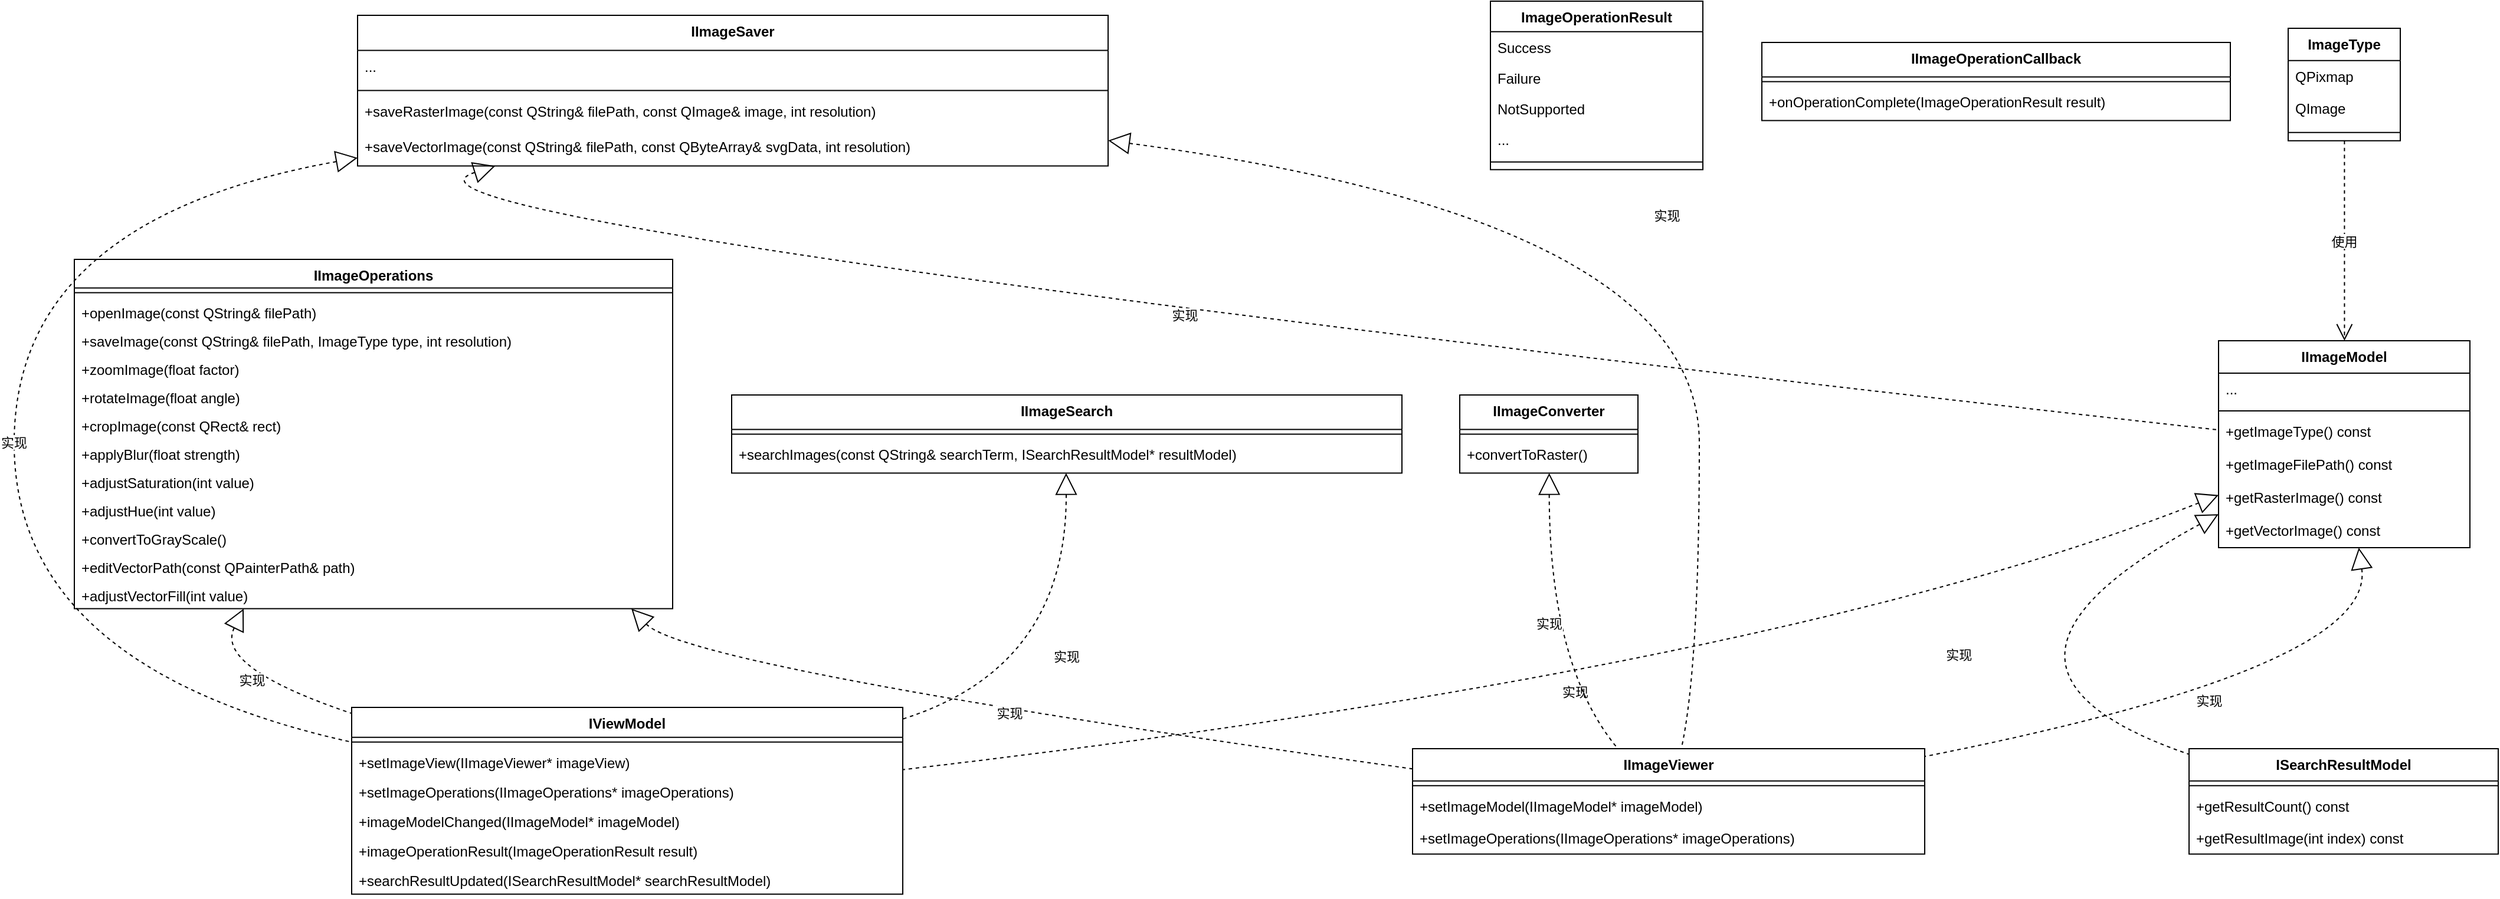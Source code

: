 <mxfile version="21.6.6" type="github">
  <diagram name="第 1 页" id="8G4OzASdrZZu8vnJjRQt">
    <mxGraphModel dx="2298" dy="1273" grid="1" gridSize="10" guides="1" tooltips="1" connect="1" arrows="1" fold="1" page="1" pageScale="1" pageWidth="827" pageHeight="1169" math="0" shadow="0">
      <root>
        <mxCell id="0" />
        <mxCell id="1" parent="0" />
        <mxCell id="LYDf1Ntx3WyGje25WLFu-102" value="ImageType" style="swimlane;fontStyle=1;align=center;verticalAlign=top;childLayout=stackLayout;horizontal=1;startSize=27.429;horizontalStack=0;resizeParent=1;resizeParentMax=0;resizeLast=0;collapsible=0;marginBottom=0;" vertex="1" parent="1">
          <mxGeometry x="1947" y="43" width="95" height="95.429" as="geometry" />
        </mxCell>
        <mxCell id="LYDf1Ntx3WyGje25WLFu-103" value="QPixmap" style="text;strokeColor=none;fillColor=none;align=left;verticalAlign=top;spacingLeft=4;spacingRight=4;overflow=hidden;rotatable=0;points=[[0,0.5],[1,0.5]];portConstraint=eastwest;" vertex="1" parent="LYDf1Ntx3WyGje25WLFu-102">
          <mxGeometry y="27.429" width="95" height="27" as="geometry" />
        </mxCell>
        <mxCell id="LYDf1Ntx3WyGje25WLFu-104" value="QImage" style="text;strokeColor=none;fillColor=none;align=left;verticalAlign=top;spacingLeft=4;spacingRight=4;overflow=hidden;rotatable=0;points=[[0,0.5],[1,0.5]];portConstraint=eastwest;" vertex="1" parent="LYDf1Ntx3WyGje25WLFu-102">
          <mxGeometry y="54.429" width="95" height="27" as="geometry" />
        </mxCell>
        <mxCell id="LYDf1Ntx3WyGje25WLFu-105" style="line;strokeWidth=1;fillColor=none;align=left;verticalAlign=middle;spacingTop=-1;spacingLeft=3;spacingRight=3;rotatable=0;labelPosition=right;points=[];portConstraint=eastwest;strokeColor=inherit;" vertex="1" parent="LYDf1Ntx3WyGje25WLFu-102">
          <mxGeometry y="81.429" width="95" height="14" as="geometry" />
        </mxCell>
        <mxCell id="LYDf1Ntx3WyGje25WLFu-106" value="IImageModel" style="swimlane;fontStyle=1;align=center;verticalAlign=top;childLayout=stackLayout;horizontal=1;startSize=27.5;horizontalStack=0;resizeParent=1;resizeParentMax=0;resizeLast=0;collapsible=0;marginBottom=0;" vertex="1" parent="1">
          <mxGeometry x="1888" y="308" width="213" height="175.5" as="geometry" />
        </mxCell>
        <mxCell id="LYDf1Ntx3WyGje25WLFu-107" value="..." style="text;strokeColor=none;fillColor=none;align=left;verticalAlign=top;spacingLeft=4;spacingRight=4;overflow=hidden;rotatable=0;points=[[0,0.5],[1,0.5]];portConstraint=eastwest;" vertex="1" parent="LYDf1Ntx3WyGje25WLFu-106">
          <mxGeometry y="27.5" width="213" height="28" as="geometry" />
        </mxCell>
        <mxCell id="LYDf1Ntx3WyGje25WLFu-108" style="line;strokeWidth=1;fillColor=none;align=left;verticalAlign=middle;spacingTop=-1;spacingLeft=3;spacingRight=3;rotatable=0;labelPosition=right;points=[];portConstraint=eastwest;strokeColor=inherit;" vertex="1" parent="LYDf1Ntx3WyGje25WLFu-106">
          <mxGeometry y="55.5" width="213" height="8" as="geometry" />
        </mxCell>
        <mxCell id="LYDf1Ntx3WyGje25WLFu-109" value="+getImageType() const" style="text;strokeColor=none;fillColor=none;align=left;verticalAlign=top;spacingLeft=4;spacingRight=4;overflow=hidden;rotatable=0;points=[[0,0.5],[1,0.5]];portConstraint=eastwest;" vertex="1" parent="LYDf1Ntx3WyGje25WLFu-106">
          <mxGeometry y="63.5" width="213" height="28" as="geometry" />
        </mxCell>
        <mxCell id="LYDf1Ntx3WyGje25WLFu-110" value="+getImageFilePath() const" style="text;strokeColor=none;fillColor=none;align=left;verticalAlign=top;spacingLeft=4;spacingRight=4;overflow=hidden;rotatable=0;points=[[0,0.5],[1,0.5]];portConstraint=eastwest;" vertex="1" parent="LYDf1Ntx3WyGje25WLFu-106">
          <mxGeometry y="91.5" width="213" height="28" as="geometry" />
        </mxCell>
        <mxCell id="LYDf1Ntx3WyGje25WLFu-111" value="+getRasterImage() const" style="text;strokeColor=none;fillColor=none;align=left;verticalAlign=top;spacingLeft=4;spacingRight=4;overflow=hidden;rotatable=0;points=[[0,0.5],[1,0.5]];portConstraint=eastwest;" vertex="1" parent="LYDf1Ntx3WyGje25WLFu-106">
          <mxGeometry y="119.5" width="213" height="28" as="geometry" />
        </mxCell>
        <mxCell id="LYDf1Ntx3WyGje25WLFu-112" value="+getVectorImage() const" style="text;strokeColor=none;fillColor=none;align=left;verticalAlign=top;spacingLeft=4;spacingRight=4;overflow=hidden;rotatable=0;points=[[0,0.5],[1,0.5]];portConstraint=eastwest;" vertex="1" parent="LYDf1Ntx3WyGje25WLFu-106">
          <mxGeometry y="147.5" width="213" height="28" as="geometry" />
        </mxCell>
        <mxCell id="LYDf1Ntx3WyGje25WLFu-113" value="ISearchResultModel" style="swimlane;fontStyle=1;align=center;verticalAlign=top;childLayout=stackLayout;horizontal=1;startSize=27.429;horizontalStack=0;resizeParent=1;resizeParentMax=0;resizeLast=0;collapsible=0;marginBottom=0;" vertex="1" parent="1">
          <mxGeometry x="1863" y="654" width="262" height="89.429" as="geometry" />
        </mxCell>
        <mxCell id="LYDf1Ntx3WyGje25WLFu-114" style="line;strokeWidth=1;fillColor=none;align=left;verticalAlign=middle;spacingTop=-1;spacingLeft=3;spacingRight=3;rotatable=0;labelPosition=right;points=[];portConstraint=eastwest;strokeColor=inherit;" vertex="1" parent="LYDf1Ntx3WyGje25WLFu-113">
          <mxGeometry y="27.429" width="262" height="8" as="geometry" />
        </mxCell>
        <mxCell id="LYDf1Ntx3WyGje25WLFu-115" value="+getResultCount() const" style="text;strokeColor=none;fillColor=none;align=left;verticalAlign=top;spacingLeft=4;spacingRight=4;overflow=hidden;rotatable=0;points=[[0,0.5],[1,0.5]];portConstraint=eastwest;" vertex="1" parent="LYDf1Ntx3WyGje25WLFu-113">
          <mxGeometry y="35.429" width="262" height="27" as="geometry" />
        </mxCell>
        <mxCell id="LYDf1Ntx3WyGje25WLFu-116" value="+getResultImage(int index) const" style="text;strokeColor=none;fillColor=none;align=left;verticalAlign=top;spacingLeft=4;spacingRight=4;overflow=hidden;rotatable=0;points=[[0,0.5],[1,0.5]];portConstraint=eastwest;" vertex="1" parent="LYDf1Ntx3WyGje25WLFu-113">
          <mxGeometry y="62.429" width="262" height="27" as="geometry" />
        </mxCell>
        <mxCell id="LYDf1Ntx3WyGje25WLFu-117" value="ImageOperationResult" style="swimlane;fontStyle=1;align=center;verticalAlign=top;childLayout=stackLayout;horizontal=1;startSize=25.818;horizontalStack=0;resizeParent=1;resizeParentMax=0;resizeLast=0;collapsible=0;marginBottom=0;" vertex="1" parent="1">
          <mxGeometry x="1271" y="20" width="180" height="142.818" as="geometry" />
        </mxCell>
        <mxCell id="LYDf1Ntx3WyGje25WLFu-118" value="Success" style="text;strokeColor=none;fillColor=none;align=left;verticalAlign=top;spacingLeft=4;spacingRight=4;overflow=hidden;rotatable=0;points=[[0,0.5],[1,0.5]];portConstraint=eastwest;" vertex="1" parent="LYDf1Ntx3WyGje25WLFu-117">
          <mxGeometry y="25.818" width="180" height="26" as="geometry" />
        </mxCell>
        <mxCell id="LYDf1Ntx3WyGje25WLFu-119" value="Failure" style="text;strokeColor=none;fillColor=none;align=left;verticalAlign=top;spacingLeft=4;spacingRight=4;overflow=hidden;rotatable=0;points=[[0,0.5],[1,0.5]];portConstraint=eastwest;" vertex="1" parent="LYDf1Ntx3WyGje25WLFu-117">
          <mxGeometry y="51.818" width="180" height="26" as="geometry" />
        </mxCell>
        <mxCell id="LYDf1Ntx3WyGje25WLFu-120" value="NotSupported" style="text;strokeColor=none;fillColor=none;align=left;verticalAlign=top;spacingLeft=4;spacingRight=4;overflow=hidden;rotatable=0;points=[[0,0.5],[1,0.5]];portConstraint=eastwest;" vertex="1" parent="LYDf1Ntx3WyGje25WLFu-117">
          <mxGeometry y="77.818" width="180" height="26" as="geometry" />
        </mxCell>
        <mxCell id="LYDf1Ntx3WyGje25WLFu-121" value="..." style="text;strokeColor=none;fillColor=none;align=left;verticalAlign=top;spacingLeft=4;spacingRight=4;overflow=hidden;rotatable=0;points=[[0,0.5],[1,0.5]];portConstraint=eastwest;" vertex="1" parent="LYDf1Ntx3WyGje25WLFu-117">
          <mxGeometry y="103.818" width="180" height="26" as="geometry" />
        </mxCell>
        <mxCell id="LYDf1Ntx3WyGje25WLFu-122" style="line;strokeWidth=1;fillColor=none;align=left;verticalAlign=middle;spacingTop=-1;spacingLeft=3;spacingRight=3;rotatable=0;labelPosition=right;points=[];portConstraint=eastwest;strokeColor=inherit;" vertex="1" parent="LYDf1Ntx3WyGje25WLFu-117">
          <mxGeometry y="129.818" width="180" height="13" as="geometry" />
        </mxCell>
        <mxCell id="LYDf1Ntx3WyGje25WLFu-123" value="IImageOperationCallback" style="swimlane;fontStyle=1;align=center;verticalAlign=top;childLayout=stackLayout;horizontal=1;startSize=29.2;horizontalStack=0;resizeParent=1;resizeParentMax=0;resizeLast=0;collapsible=0;marginBottom=0;" vertex="1" parent="1">
          <mxGeometry x="1501" y="55" width="397" height="66.2" as="geometry" />
        </mxCell>
        <mxCell id="LYDf1Ntx3WyGje25WLFu-124" style="line;strokeWidth=1;fillColor=none;align=left;verticalAlign=middle;spacingTop=-1;spacingLeft=3;spacingRight=3;rotatable=0;labelPosition=right;points=[];portConstraint=eastwest;strokeColor=inherit;" vertex="1" parent="LYDf1Ntx3WyGje25WLFu-123">
          <mxGeometry y="29.2" width="397" height="8" as="geometry" />
        </mxCell>
        <mxCell id="LYDf1Ntx3WyGje25WLFu-125" value="+onOperationComplete(ImageOperationResult result)" style="text;strokeColor=none;fillColor=none;align=left;verticalAlign=top;spacingLeft=4;spacingRight=4;overflow=hidden;rotatable=0;points=[[0,0.5],[1,0.5]];portConstraint=eastwest;" vertex="1" parent="LYDf1Ntx3WyGje25WLFu-123">
          <mxGeometry y="37.2" width="397" height="29" as="geometry" />
        </mxCell>
        <mxCell id="LYDf1Ntx3WyGje25WLFu-126" value="IImageOperations" style="swimlane;fontStyle=1;align=center;verticalAlign=top;childLayout=stackLayout;horizontal=1;startSize=24.24;horizontalStack=0;resizeParent=1;resizeParentMax=0;resizeLast=0;collapsible=0;marginBottom=0;" vertex="1" parent="1">
          <mxGeometry x="71" y="239" width="507" height="296.24" as="geometry" />
        </mxCell>
        <mxCell id="LYDf1Ntx3WyGje25WLFu-127" style="line;strokeWidth=1;fillColor=none;align=left;verticalAlign=middle;spacingTop=-1;spacingLeft=3;spacingRight=3;rotatable=0;labelPosition=right;points=[];portConstraint=eastwest;strokeColor=inherit;" vertex="1" parent="LYDf1Ntx3WyGje25WLFu-126">
          <mxGeometry y="24.24" width="507" height="8" as="geometry" />
        </mxCell>
        <mxCell id="LYDf1Ntx3WyGje25WLFu-128" value="+openImage(const QString&amp; filePath)" style="text;strokeColor=none;fillColor=none;align=left;verticalAlign=top;spacingLeft=4;spacingRight=4;overflow=hidden;rotatable=0;points=[[0,0.5],[1,0.5]];portConstraint=eastwest;" vertex="1" parent="LYDf1Ntx3WyGje25WLFu-126">
          <mxGeometry y="32.24" width="507" height="24" as="geometry" />
        </mxCell>
        <mxCell id="LYDf1Ntx3WyGje25WLFu-129" value="+saveImage(const QString&amp; filePath, ImageType type, int resolution)" style="text;strokeColor=none;fillColor=none;align=left;verticalAlign=top;spacingLeft=4;spacingRight=4;overflow=hidden;rotatable=0;points=[[0,0.5],[1,0.5]];portConstraint=eastwest;" vertex="1" parent="LYDf1Ntx3WyGje25WLFu-126">
          <mxGeometry y="56.24" width="507" height="24" as="geometry" />
        </mxCell>
        <mxCell id="LYDf1Ntx3WyGje25WLFu-130" value="+zoomImage(float factor)" style="text;strokeColor=none;fillColor=none;align=left;verticalAlign=top;spacingLeft=4;spacingRight=4;overflow=hidden;rotatable=0;points=[[0,0.5],[1,0.5]];portConstraint=eastwest;" vertex="1" parent="LYDf1Ntx3WyGje25WLFu-126">
          <mxGeometry y="80.24" width="507" height="24" as="geometry" />
        </mxCell>
        <mxCell id="LYDf1Ntx3WyGje25WLFu-131" value="+rotateImage(float angle)" style="text;strokeColor=none;fillColor=none;align=left;verticalAlign=top;spacingLeft=4;spacingRight=4;overflow=hidden;rotatable=0;points=[[0,0.5],[1,0.5]];portConstraint=eastwest;" vertex="1" parent="LYDf1Ntx3WyGje25WLFu-126">
          <mxGeometry y="104.24" width="507" height="24" as="geometry" />
        </mxCell>
        <mxCell id="LYDf1Ntx3WyGje25WLFu-132" value="+cropImage(const QRect&amp; rect)" style="text;strokeColor=none;fillColor=none;align=left;verticalAlign=top;spacingLeft=4;spacingRight=4;overflow=hidden;rotatable=0;points=[[0,0.5],[1,0.5]];portConstraint=eastwest;" vertex="1" parent="LYDf1Ntx3WyGje25WLFu-126">
          <mxGeometry y="128.24" width="507" height="24" as="geometry" />
        </mxCell>
        <mxCell id="LYDf1Ntx3WyGje25WLFu-133" value="+applyBlur(float strength)" style="text;strokeColor=none;fillColor=none;align=left;verticalAlign=top;spacingLeft=4;spacingRight=4;overflow=hidden;rotatable=0;points=[[0,0.5],[1,0.5]];portConstraint=eastwest;" vertex="1" parent="LYDf1Ntx3WyGje25WLFu-126">
          <mxGeometry y="152.24" width="507" height="24" as="geometry" />
        </mxCell>
        <mxCell id="LYDf1Ntx3WyGje25WLFu-134" value="+adjustSaturation(int value)" style="text;strokeColor=none;fillColor=none;align=left;verticalAlign=top;spacingLeft=4;spacingRight=4;overflow=hidden;rotatable=0;points=[[0,0.5],[1,0.5]];portConstraint=eastwest;" vertex="1" parent="LYDf1Ntx3WyGje25WLFu-126">
          <mxGeometry y="176.24" width="507" height="24" as="geometry" />
        </mxCell>
        <mxCell id="LYDf1Ntx3WyGje25WLFu-135" value="+adjustHue(int value)" style="text;strokeColor=none;fillColor=none;align=left;verticalAlign=top;spacingLeft=4;spacingRight=4;overflow=hidden;rotatable=0;points=[[0,0.5],[1,0.5]];portConstraint=eastwest;" vertex="1" parent="LYDf1Ntx3WyGje25WLFu-126">
          <mxGeometry y="200.24" width="507" height="24" as="geometry" />
        </mxCell>
        <mxCell id="LYDf1Ntx3WyGje25WLFu-136" value="+convertToGrayScale()" style="text;strokeColor=none;fillColor=none;align=left;verticalAlign=top;spacingLeft=4;spacingRight=4;overflow=hidden;rotatable=0;points=[[0,0.5],[1,0.5]];portConstraint=eastwest;" vertex="1" parent="LYDf1Ntx3WyGje25WLFu-126">
          <mxGeometry y="224.24" width="507" height="24" as="geometry" />
        </mxCell>
        <mxCell id="LYDf1Ntx3WyGje25WLFu-137" value="+editVectorPath(const QPainterPath&amp; path)" style="text;strokeColor=none;fillColor=none;align=left;verticalAlign=top;spacingLeft=4;spacingRight=4;overflow=hidden;rotatable=0;points=[[0,0.5],[1,0.5]];portConstraint=eastwest;" vertex="1" parent="LYDf1Ntx3WyGje25WLFu-126">
          <mxGeometry y="248.24" width="507" height="24" as="geometry" />
        </mxCell>
        <mxCell id="LYDf1Ntx3WyGje25WLFu-138" value="+adjustVectorFill(int value)" style="text;strokeColor=none;fillColor=none;align=left;verticalAlign=top;spacingLeft=4;spacingRight=4;overflow=hidden;rotatable=0;points=[[0,0.5],[1,0.5]];portConstraint=eastwest;" vertex="1" parent="LYDf1Ntx3WyGje25WLFu-126">
          <mxGeometry y="272.24" width="507" height="24" as="geometry" />
        </mxCell>
        <mxCell id="LYDf1Ntx3WyGje25WLFu-139" value="IImageSearch" style="swimlane;fontStyle=1;align=center;verticalAlign=top;childLayout=stackLayout;horizontal=1;startSize=29.2;horizontalStack=0;resizeParent=1;resizeParentMax=0;resizeLast=0;collapsible=0;marginBottom=0;" vertex="1" parent="1">
          <mxGeometry x="628" y="354" width="568" height="66.2" as="geometry" />
        </mxCell>
        <mxCell id="LYDf1Ntx3WyGje25WLFu-140" style="line;strokeWidth=1;fillColor=none;align=left;verticalAlign=middle;spacingTop=-1;spacingLeft=3;spacingRight=3;rotatable=0;labelPosition=right;points=[];portConstraint=eastwest;strokeColor=inherit;" vertex="1" parent="LYDf1Ntx3WyGje25WLFu-139">
          <mxGeometry y="29.2" width="568" height="8" as="geometry" />
        </mxCell>
        <mxCell id="LYDf1Ntx3WyGje25WLFu-141" value="+searchImages(const QString&amp; searchTerm, ISearchResultModel* resultModel)" style="text;strokeColor=none;fillColor=none;align=left;verticalAlign=top;spacingLeft=4;spacingRight=4;overflow=hidden;rotatable=0;points=[[0,0.5],[1,0.5]];portConstraint=eastwest;" vertex="1" parent="LYDf1Ntx3WyGje25WLFu-139">
          <mxGeometry y="37.2" width="568" height="29" as="geometry" />
        </mxCell>
        <mxCell id="LYDf1Ntx3WyGje25WLFu-142" value="IImageViewer" style="swimlane;fontStyle=1;align=center;verticalAlign=top;childLayout=stackLayout;horizontal=1;startSize=27.429;horizontalStack=0;resizeParent=1;resizeParentMax=0;resizeLast=0;collapsible=0;marginBottom=0;" vertex="1" parent="1">
          <mxGeometry x="1205" y="654" width="434" height="89.429" as="geometry" />
        </mxCell>
        <mxCell id="LYDf1Ntx3WyGje25WLFu-143" style="line;strokeWidth=1;fillColor=none;align=left;verticalAlign=middle;spacingTop=-1;spacingLeft=3;spacingRight=3;rotatable=0;labelPosition=right;points=[];portConstraint=eastwest;strokeColor=inherit;" vertex="1" parent="LYDf1Ntx3WyGje25WLFu-142">
          <mxGeometry y="27.429" width="434" height="8" as="geometry" />
        </mxCell>
        <mxCell id="LYDf1Ntx3WyGje25WLFu-144" value="+setImageModel(IImageModel* imageModel)" style="text;strokeColor=none;fillColor=none;align=left;verticalAlign=top;spacingLeft=4;spacingRight=4;overflow=hidden;rotatable=0;points=[[0,0.5],[1,0.5]];portConstraint=eastwest;" vertex="1" parent="LYDf1Ntx3WyGje25WLFu-142">
          <mxGeometry y="35.429" width="434" height="27" as="geometry" />
        </mxCell>
        <mxCell id="LYDf1Ntx3WyGje25WLFu-145" value="+setImageOperations(IImageOperations* imageOperations)" style="text;strokeColor=none;fillColor=none;align=left;verticalAlign=top;spacingLeft=4;spacingRight=4;overflow=hidden;rotatable=0;points=[[0,0.5],[1,0.5]];portConstraint=eastwest;" vertex="1" parent="LYDf1Ntx3WyGje25WLFu-142">
          <mxGeometry y="62.429" width="434" height="27" as="geometry" />
        </mxCell>
        <mxCell id="LYDf1Ntx3WyGje25WLFu-146" value="IImageConverter" style="swimlane;fontStyle=1;align=center;verticalAlign=top;childLayout=stackLayout;horizontal=1;startSize=29.2;horizontalStack=0;resizeParent=1;resizeParentMax=0;resizeLast=0;collapsible=0;marginBottom=0;" vertex="1" parent="1">
          <mxGeometry x="1245" y="354" width="151" height="66.2" as="geometry" />
        </mxCell>
        <mxCell id="LYDf1Ntx3WyGje25WLFu-147" style="line;strokeWidth=1;fillColor=none;align=left;verticalAlign=middle;spacingTop=-1;spacingLeft=3;spacingRight=3;rotatable=0;labelPosition=right;points=[];portConstraint=eastwest;strokeColor=inherit;" vertex="1" parent="LYDf1Ntx3WyGje25WLFu-146">
          <mxGeometry y="29.2" width="151" height="8" as="geometry" />
        </mxCell>
        <mxCell id="LYDf1Ntx3WyGje25WLFu-148" value="+convertToRaster()" style="text;strokeColor=none;fillColor=none;align=left;verticalAlign=top;spacingLeft=4;spacingRight=4;overflow=hidden;rotatable=0;points=[[0,0.5],[1,0.5]];portConstraint=eastwest;" vertex="1" parent="LYDf1Ntx3WyGje25WLFu-146">
          <mxGeometry y="37.2" width="151" height="29" as="geometry" />
        </mxCell>
        <mxCell id="LYDf1Ntx3WyGje25WLFu-149" value="IImageSaver" style="swimlane;fontStyle=1;align=center;verticalAlign=top;childLayout=stackLayout;horizontal=1;startSize=29.75;horizontalStack=0;resizeParent=1;resizeParentMax=0;resizeLast=0;collapsible=0;marginBottom=0;" vertex="1" parent="1">
          <mxGeometry x="311" y="32" width="636" height="127.75" as="geometry" />
        </mxCell>
        <mxCell id="LYDf1Ntx3WyGje25WLFu-150" value="..." style="text;strokeColor=none;fillColor=none;align=left;verticalAlign=top;spacingLeft=4;spacingRight=4;overflow=hidden;rotatable=0;points=[[0,0.5],[1,0.5]];portConstraint=eastwest;" vertex="1" parent="LYDf1Ntx3WyGje25WLFu-149">
          <mxGeometry y="29.75" width="636" height="30" as="geometry" />
        </mxCell>
        <mxCell id="LYDf1Ntx3WyGje25WLFu-151" style="line;strokeWidth=1;fillColor=none;align=left;verticalAlign=middle;spacingTop=-1;spacingLeft=3;spacingRight=3;rotatable=0;labelPosition=right;points=[];portConstraint=eastwest;strokeColor=inherit;" vertex="1" parent="LYDf1Ntx3WyGje25WLFu-149">
          <mxGeometry y="59.75" width="636" height="8" as="geometry" />
        </mxCell>
        <mxCell id="LYDf1Ntx3WyGje25WLFu-152" value="+saveRasterImage(const QString&amp; filePath, const QImage&amp; image, int resolution)" style="text;strokeColor=none;fillColor=none;align=left;verticalAlign=top;spacingLeft=4;spacingRight=4;overflow=hidden;rotatable=0;points=[[0,0.5],[1,0.5]];portConstraint=eastwest;" vertex="1" parent="LYDf1Ntx3WyGje25WLFu-149">
          <mxGeometry y="67.75" width="636" height="30" as="geometry" />
        </mxCell>
        <mxCell id="LYDf1Ntx3WyGje25WLFu-153" value="+saveVectorImage(const QString&amp; filePath, const QByteArray&amp; svgData, int resolution)" style="text;strokeColor=none;fillColor=none;align=left;verticalAlign=top;spacingLeft=4;spacingRight=4;overflow=hidden;rotatable=0;points=[[0,0.5],[1,0.5]];portConstraint=eastwest;" vertex="1" parent="LYDf1Ntx3WyGje25WLFu-149">
          <mxGeometry y="97.75" width="636" height="30" as="geometry" />
        </mxCell>
        <mxCell id="LYDf1Ntx3WyGje25WLFu-154" value="IViewModel" style="swimlane;fontStyle=1;align=center;verticalAlign=top;childLayout=stackLayout;horizontal=1;startSize=25.385;horizontalStack=0;resizeParent=1;resizeParentMax=0;resizeLast=0;collapsible=0;marginBottom=0;" vertex="1" parent="1">
          <mxGeometry x="306" y="619" width="467" height="158.385" as="geometry" />
        </mxCell>
        <mxCell id="LYDf1Ntx3WyGje25WLFu-155" style="line;strokeWidth=1;fillColor=none;align=left;verticalAlign=middle;spacingTop=-1;spacingLeft=3;spacingRight=3;rotatable=0;labelPosition=right;points=[];portConstraint=eastwest;strokeColor=inherit;" vertex="1" parent="LYDf1Ntx3WyGje25WLFu-154">
          <mxGeometry y="25.385" width="467" height="8" as="geometry" />
        </mxCell>
        <mxCell id="LYDf1Ntx3WyGje25WLFu-156" value="+setImageView(IImageViewer* imageView)" style="text;strokeColor=none;fillColor=none;align=left;verticalAlign=top;spacingLeft=4;spacingRight=4;overflow=hidden;rotatable=0;points=[[0,0.5],[1,0.5]];portConstraint=eastwest;" vertex="1" parent="LYDf1Ntx3WyGje25WLFu-154">
          <mxGeometry y="33.385" width="467" height="25" as="geometry" />
        </mxCell>
        <mxCell id="LYDf1Ntx3WyGje25WLFu-157" value="+setImageOperations(IImageOperations* imageOperations)" style="text;strokeColor=none;fillColor=none;align=left;verticalAlign=top;spacingLeft=4;spacingRight=4;overflow=hidden;rotatable=0;points=[[0,0.5],[1,0.5]];portConstraint=eastwest;" vertex="1" parent="LYDf1Ntx3WyGje25WLFu-154">
          <mxGeometry y="58.385" width="467" height="25" as="geometry" />
        </mxCell>
        <mxCell id="LYDf1Ntx3WyGje25WLFu-158" value="+imageModelChanged(IImageModel* imageModel)" style="text;strokeColor=none;fillColor=none;align=left;verticalAlign=top;spacingLeft=4;spacingRight=4;overflow=hidden;rotatable=0;points=[[0,0.5],[1,0.5]];portConstraint=eastwest;" vertex="1" parent="LYDf1Ntx3WyGje25WLFu-154">
          <mxGeometry y="83.385" width="467" height="25" as="geometry" />
        </mxCell>
        <mxCell id="LYDf1Ntx3WyGje25WLFu-159" value="+imageOperationResult(ImageOperationResult result)" style="text;strokeColor=none;fillColor=none;align=left;verticalAlign=top;spacingLeft=4;spacingRight=4;overflow=hidden;rotatable=0;points=[[0,0.5],[1,0.5]];portConstraint=eastwest;" vertex="1" parent="LYDf1Ntx3WyGje25WLFu-154">
          <mxGeometry y="108.385" width="467" height="25" as="geometry" />
        </mxCell>
        <mxCell id="LYDf1Ntx3WyGje25WLFu-160" value="+searchResultUpdated(ISearchResultModel* searchResultModel)" style="text;strokeColor=none;fillColor=none;align=left;verticalAlign=top;spacingLeft=4;spacingRight=4;overflow=hidden;rotatable=0;points=[[0,0.5],[1,0.5]];portConstraint=eastwest;" vertex="1" parent="LYDf1Ntx3WyGje25WLFu-154">
          <mxGeometry y="133.385" width="467" height="25" as="geometry" />
        </mxCell>
        <mxCell id="LYDf1Ntx3WyGje25WLFu-161" value="使用" style="curved=1;dashed=1;startArrow=none;endArrow=open;endSize=12;exitX=0.502;exitY=1;entryX=0.501;entryY=0;rounded=0;" edge="1" parent="1" source="LYDf1Ntx3WyGje25WLFu-102" target="LYDf1Ntx3WyGje25WLFu-106">
          <mxGeometry relative="1" as="geometry">
            <Array as="points" />
          </mxGeometry>
        </mxCell>
        <mxCell id="LYDf1Ntx3WyGje25WLFu-162" value="实现" style="curved=1;dashed=1;startArrow=block;startSize=16;startFill=0;endArrow=none;exitX=0.558;exitY=1;entryX=1.0;entryY=0.074;rounded=0;" edge="1" parent="1" source="LYDf1Ntx3WyGje25WLFu-106" target="LYDf1Ntx3WyGje25WLFu-142">
          <mxGeometry relative="1" as="geometry">
            <Array as="points">
              <mxPoint x="2021" y="585" />
            </Array>
          </mxGeometry>
        </mxCell>
        <mxCell id="LYDf1Ntx3WyGje25WLFu-163" value="实现" style="curved=1;dashed=1;startArrow=block;startSize=16;startFill=0;endArrow=none;exitX=-0.0;exitY=0.838;entryX=0.002;entryY=0.055;rounded=0;" edge="1" parent="1" source="LYDf1Ntx3WyGje25WLFu-106" target="LYDf1Ntx3WyGje25WLFu-113">
          <mxGeometry relative="1" as="geometry">
            <Array as="points">
              <mxPoint x="1648" y="585" />
            </Array>
          </mxGeometry>
        </mxCell>
        <mxCell id="LYDf1Ntx3WyGje25WLFu-164" value="实现" style="curved=1;dashed=1;startArrow=block;startSize=16;startFill=0;endArrow=none;exitX=-0.0;exitY=0.746;entryX=1.001;entryY=0.333;rounded=0;" edge="1" parent="1" source="LYDf1Ntx3WyGje25WLFu-106" target="LYDf1Ntx3WyGje25WLFu-154">
          <mxGeometry relative="1" as="geometry">
            <Array as="points">
              <mxPoint x="1519" y="585" />
            </Array>
          </mxGeometry>
        </mxCell>
        <mxCell id="LYDf1Ntx3WyGje25WLFu-165" value="实现" style="curved=1;dashed=1;startArrow=block;startSize=16;startFill=0;endArrow=none;exitX=0.931;exitY=1;entryX=-0.001;entryY=0.191;rounded=0;" edge="1" parent="1" source="LYDf1Ntx3WyGje25WLFu-126" target="LYDf1Ntx3WyGje25WLFu-142">
          <mxGeometry relative="1" as="geometry">
            <Array as="points">
              <mxPoint x="591" y="585" />
            </Array>
          </mxGeometry>
        </mxCell>
        <mxCell id="LYDf1Ntx3WyGje25WLFu-166" value="实现" style="curved=1;dashed=1;startArrow=block;startSize=16;startFill=0;endArrow=none;exitX=0.283;exitY=1;entryX=0.0;entryY=0.032;rounded=0;" edge="1" parent="1" source="LYDf1Ntx3WyGje25WLFu-126" target="LYDf1Ntx3WyGje25WLFu-154">
          <mxGeometry relative="1" as="geometry">
            <Array as="points">
              <mxPoint x="190" y="585" />
            </Array>
          </mxGeometry>
        </mxCell>
        <mxCell id="LYDf1Ntx3WyGje25WLFu-167" value="实现" style="curved=1;dashed=1;startArrow=block;startSize=16;startFill=0;endArrow=none;exitX=0.499;exitY=1;entryX=1.001;entryY=0.061;rounded=0;" edge="1" parent="1" source="LYDf1Ntx3WyGje25WLFu-139" target="LYDf1Ntx3WyGje25WLFu-154">
          <mxGeometry relative="1" as="geometry">
            <Array as="points">
              <mxPoint x="912" y="585" />
            </Array>
          </mxGeometry>
        </mxCell>
        <mxCell id="LYDf1Ntx3WyGje25WLFu-168" value="实现" style="curved=1;dashed=1;startArrow=block;startSize=16;startFill=0;endArrow=none;exitX=0.502;exitY=1;entryX=0.4;entryY=-0.005;rounded=0;" edge="1" parent="1" source="LYDf1Ntx3WyGje25WLFu-146" target="LYDf1Ntx3WyGje25WLFu-142">
          <mxGeometry relative="1" as="geometry">
            <Array as="points">
              <mxPoint x="1321" y="585" />
            </Array>
          </mxGeometry>
        </mxCell>
        <mxCell id="LYDf1Ntx3WyGje25WLFu-169" value="实现" style="curved=1;dashed=1;startArrow=block;startSize=16;startFill=0;endArrow=none;exitX=1.0;exitY=0.831;entryX=0.525;entryY=-0.005;rounded=0;" edge="1" parent="1" source="LYDf1Ntx3WyGje25WLFu-149" target="LYDf1Ntx3WyGje25WLFu-142">
          <mxGeometry relative="1" as="geometry">
            <Array as="points">
              <mxPoint x="1448" y="205" />
              <mxPoint x="1448" y="585" />
            </Array>
          </mxGeometry>
        </mxCell>
        <mxCell id="LYDf1Ntx3WyGje25WLFu-170" value="实现" style="curved=1;dashed=1;startArrow=block;startSize=16;startFill=0;endArrow=none;exitX=0.186;exitY=0.996;entryX=-0.0;entryY=0.431;rounded=0;" edge="1" parent="1" source="LYDf1Ntx3WyGje25WLFu-149" target="LYDf1Ntx3WyGje25WLFu-106">
          <mxGeometry relative="1" as="geometry">
            <Array as="points">
              <mxPoint x="285" y="205" />
            </Array>
          </mxGeometry>
        </mxCell>
        <mxCell id="LYDf1Ntx3WyGje25WLFu-171" value="实现" style="curved=1;dashed=1;startArrow=block;startSize=16;startFill=0;endArrow=none;exitX=0.0;exitY=0.946;entryX=0.0;entryY=0.186;rounded=0;" edge="1" parent="1" source="LYDf1Ntx3WyGje25WLFu-149" target="LYDf1Ntx3WyGje25WLFu-154">
          <mxGeometry relative="1" as="geometry">
            <Array as="points">
              <mxPoint x="20" y="205" />
              <mxPoint x="20" y="585" />
            </Array>
          </mxGeometry>
        </mxCell>
      </root>
    </mxGraphModel>
  </diagram>
</mxfile>
